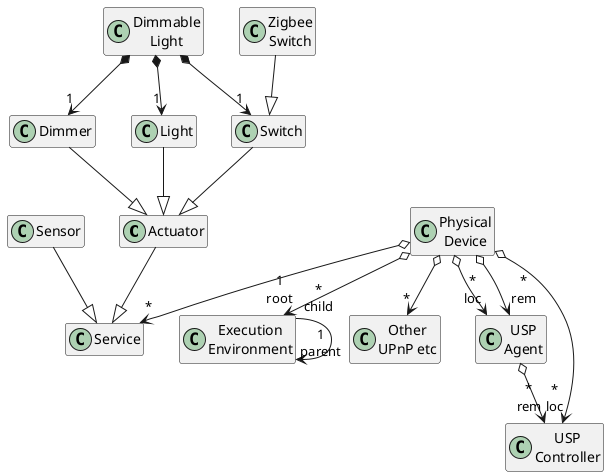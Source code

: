 @startuml

class "Actuator" as ACTUATOR
class "Physical\nDevice" as DEVICE
class "Dimmable\nLight" as DIMMABLE
class "Dimmer" as DIMMER
class "Execution\nEnvironment" as EE
class "Light" as LIGHT
class "Other\nUPnP etc" as OTHER
class "Sensor" as SENSOR
class "Service" as SERVICE
class "Switch" as SWITCH
class "USP\nAgent" as AGENT
class "USP\nController" as CONTROLLER
class "Zigbee\nSwitch" as ZBSWITCH

DEVICE o--> "*\nloc" AGENT
DEVICE o--> "*\nloc" CONTROLLER

DEVICE o--> "*\nrem" AGENT
AGENT o--> "*\nrem" CONTROLLER

DEVICE o--> "1\nroot" EE
EE "*\nchild" --> "1\nparent" EE

DEVICE o--> "*" SERVICE

DEVICE o--> "*" OTHER

SENSOR --|> SERVICE
ACTUATOR --|> SERVICE

SWITCH --|> ACTUATOR
DIMMER --|> ACTUATOR
LIGHT --|> ACTUATOR

DIMMABLE *--> "1" SWITCH
DIMMABLE *--> "1" DIMMER
DIMMABLE *--> "1" LIGHT

ZBSWITCH --|> SWITCH

hide empty fields
hide empty methods

@enduml
